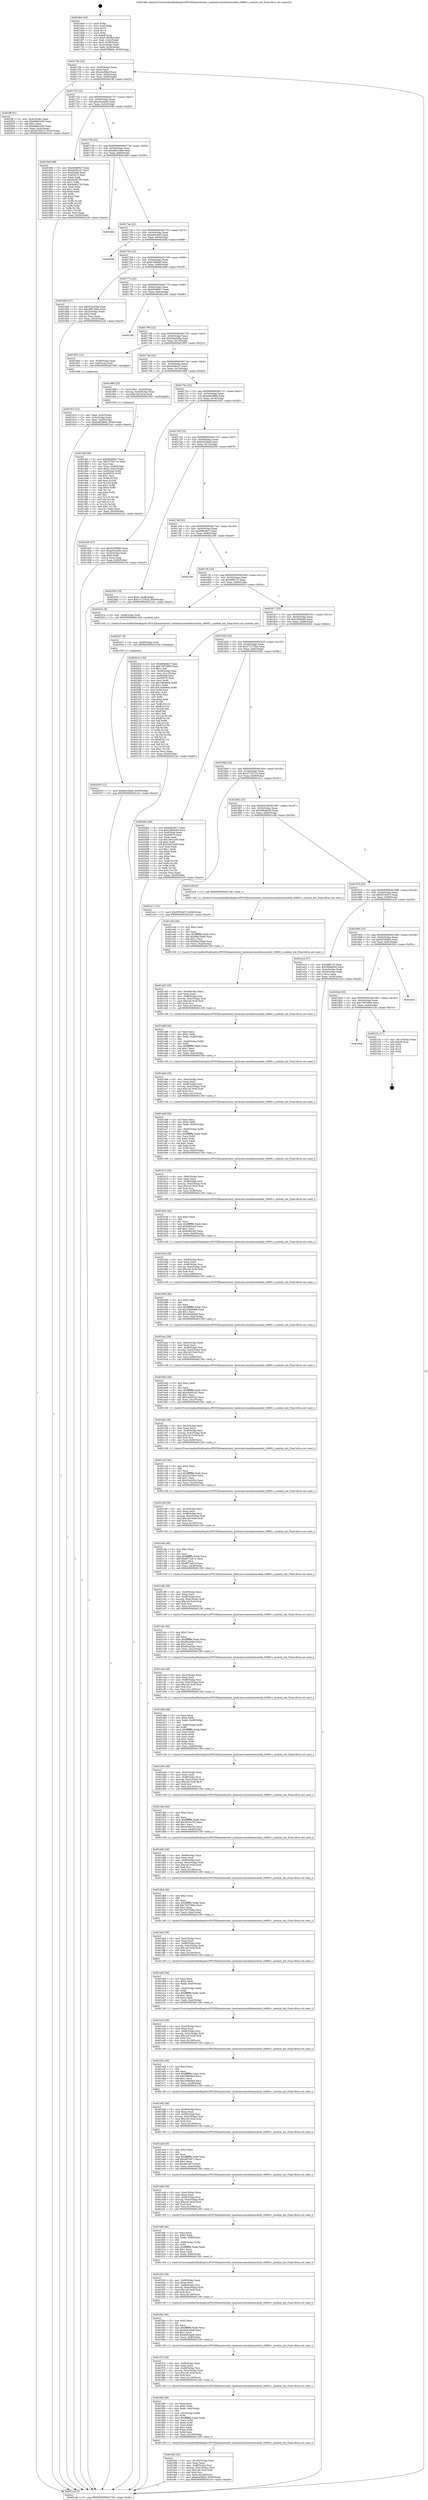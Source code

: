 digraph "0x4016e0" {
  label = "0x4016e0 (/mnt/c/Users/mathe/Desktop/tcc/POCII/binaries/extr_hashcatsrcmodulesmodule_04800.c_module_init_Final-ollvm.out::main(0))"
  labelloc = "t"
  node[shape=record]

  Entry [label="",width=0.3,height=0.3,shape=circle,fillcolor=black,style=filled]
  "0x40170b" [label="{
     0x40170b [23]\l
     | [instrs]\l
     &nbsp;&nbsp;0x40170b \<+3\>: mov -0x50(%rbp),%eax\l
     &nbsp;&nbsp;0x40170e \<+2\>: mov %eax,%ecx\l
     &nbsp;&nbsp;0x401710 \<+6\>: sub $0xa4a38bcf,%ecx\l
     &nbsp;&nbsp;0x401716 \<+3\>: mov %eax,-0x54(%rbp)\l
     &nbsp;&nbsp;0x401719 \<+3\>: mov %ecx,-0x58(%rbp)\l
     &nbsp;&nbsp;0x40171c \<+6\>: je 0000000000401fff \<main+0x91f\>\l
  }"]
  "0x401fff" [label="{
     0x401fff [31]\l
     | [instrs]\l
     &nbsp;&nbsp;0x401fff \<+3\>: mov -0x4c(%rbp),%eax\l
     &nbsp;&nbsp;0x402002 \<+5\>: add $0xb8841e00,%eax\l
     &nbsp;&nbsp;0x402007 \<+3\>: add $0x1,%eax\l
     &nbsp;&nbsp;0x40200a \<+5\>: sub $0xb8841e00,%eax\l
     &nbsp;&nbsp;0x40200f \<+3\>: mov %eax,-0x4c(%rbp)\l
     &nbsp;&nbsp;0x402012 \<+7\>: movl $0x597b047f,-0x50(%rbp)\l
     &nbsp;&nbsp;0x402019 \<+5\>: jmp 00000000004021a0 \<main+0xac0\>\l
  }"]
  "0x401722" [label="{
     0x401722 [22]\l
     | [instrs]\l
     &nbsp;&nbsp;0x401722 \<+5\>: jmp 0000000000401727 \<main+0x47\>\l
     &nbsp;&nbsp;0x401727 \<+3\>: mov -0x54(%rbp),%eax\l
     &nbsp;&nbsp;0x40172a \<+5\>: sub $0xa54ced4e,%eax\l
     &nbsp;&nbsp;0x40172f \<+3\>: mov %eax,-0x5c(%rbp)\l
     &nbsp;&nbsp;0x401732 \<+6\>: je 0000000000401940 \<main+0x260\>\l
  }"]
  Exit [label="",width=0.3,height=0.3,shape=circle,fillcolor=black,style=filled,peripheries=2]
  "0x401940" [label="{
     0x401940 [88]\l
     | [instrs]\l
     &nbsp;&nbsp;0x401940 \<+5\>: mov $0xbf2d69e7,%eax\l
     &nbsp;&nbsp;0x401945 \<+5\>: mov $0xe02f5c47,%ecx\l
     &nbsp;&nbsp;0x40194a \<+7\>: mov 0x4050a8,%edx\l
     &nbsp;&nbsp;0x401951 \<+7\>: mov 0x405070,%esi\l
     &nbsp;&nbsp;0x401958 \<+2\>: mov %edx,%edi\l
     &nbsp;&nbsp;0x40195a \<+6\>: sub $0xde4d2765,%edi\l
     &nbsp;&nbsp;0x401960 \<+3\>: sub $0x1,%edi\l
     &nbsp;&nbsp;0x401963 \<+6\>: add $0xde4d2765,%edi\l
     &nbsp;&nbsp;0x401969 \<+3\>: imul %edi,%edx\l
     &nbsp;&nbsp;0x40196c \<+3\>: and $0x1,%edx\l
     &nbsp;&nbsp;0x40196f \<+3\>: cmp $0x0,%edx\l
     &nbsp;&nbsp;0x401972 \<+4\>: sete %r8b\l
     &nbsp;&nbsp;0x401976 \<+3\>: cmp $0xa,%esi\l
     &nbsp;&nbsp;0x401979 \<+4\>: setl %r9b\l
     &nbsp;&nbsp;0x40197d \<+3\>: mov %r8b,%r10b\l
     &nbsp;&nbsp;0x401980 \<+3\>: and %r9b,%r10b\l
     &nbsp;&nbsp;0x401983 \<+3\>: xor %r9b,%r8b\l
     &nbsp;&nbsp;0x401986 \<+3\>: or %r8b,%r10b\l
     &nbsp;&nbsp;0x401989 \<+4\>: test $0x1,%r10b\l
     &nbsp;&nbsp;0x40198d \<+3\>: cmovne %ecx,%eax\l
     &nbsp;&nbsp;0x401990 \<+3\>: mov %eax,-0x50(%rbp)\l
     &nbsp;&nbsp;0x401993 \<+5\>: jmp 00000000004021a0 \<main+0xac0\>\l
  }"]
  "0x401738" [label="{
     0x401738 [22]\l
     | [instrs]\l
     &nbsp;&nbsp;0x401738 \<+5\>: jmp 000000000040173d \<main+0x5d\>\l
     &nbsp;&nbsp;0x40173d \<+3\>: mov -0x54(%rbp),%eax\l
     &nbsp;&nbsp;0x401740 \<+5\>: sub $0xa991240e,%eax\l
     &nbsp;&nbsp;0x401745 \<+3\>: mov %eax,-0x60(%rbp)\l
     &nbsp;&nbsp;0x401748 \<+6\>: je 00000000004018eb \<main+0x20b\>\l
  }"]
  "0x4018c6" [label="{
     0x4018c6\l
  }", style=dashed]
  "0x4018eb" [label="{
     0x4018eb\l
  }", style=dashed]
  "0x40174e" [label="{
     0x40174e [22]\l
     | [instrs]\l
     &nbsp;&nbsp;0x40174e \<+5\>: jmp 0000000000401753 \<main+0x73\>\l
     &nbsp;&nbsp;0x401753 \<+3\>: mov -0x54(%rbp),%eax\l
     &nbsp;&nbsp;0x401756 \<+5\>: sub $0xadf3cbd5,%eax\l
     &nbsp;&nbsp;0x40175b \<+3\>: mov %eax,-0x64(%rbp)\l
     &nbsp;&nbsp;0x40175e \<+6\>: je 0000000000402048 \<main+0x968\>\l
  }"]
  "0x40215a" [label="{
     0x40215a [17]\l
     | [instrs]\l
     &nbsp;&nbsp;0x40215a \<+3\>: mov -0x1c(%rbp),%eax\l
     &nbsp;&nbsp;0x40215d \<+7\>: add $0xe8,%rsp\l
     &nbsp;&nbsp;0x402164 \<+1\>: pop %rbx\l
     &nbsp;&nbsp;0x402165 \<+2\>: pop %r14\l
     &nbsp;&nbsp;0x402167 \<+2\>: pop %r15\l
     &nbsp;&nbsp;0x402169 \<+1\>: pop %rbp\l
     &nbsp;&nbsp;0x40216a \<+1\>: ret\l
  }"]
  "0x402048" [label="{
     0x402048\l
  }", style=dashed]
  "0x401764" [label="{
     0x401764 [22]\l
     | [instrs]\l
     &nbsp;&nbsp;0x401764 \<+5\>: jmp 0000000000401769 \<main+0x89\>\l
     &nbsp;&nbsp;0x401769 \<+3\>: mov -0x54(%rbp),%eax\l
     &nbsp;&nbsp;0x40176c \<+5\>: sub $0xb7f2fbb9,%eax\l
     &nbsp;&nbsp;0x401771 \<+3\>: mov %eax,-0x68(%rbp)\l
     &nbsp;&nbsp;0x401774 \<+6\>: je 00000000004018d0 \<main+0x1f0\>\l
  }"]
  "0x4018ad" [label="{
     0x4018ad [25]\l
     | [instrs]\l
     &nbsp;&nbsp;0x4018ad \<+5\>: jmp 00000000004018b2 \<main+0x1d2\>\l
     &nbsp;&nbsp;0x4018b2 \<+3\>: mov -0x54(%rbp),%eax\l
     &nbsp;&nbsp;0x4018b5 \<+5\>: sub $0x7387b856,%eax\l
     &nbsp;&nbsp;0x4018ba \<+6\>: mov %eax,-0xa0(%rbp)\l
     &nbsp;&nbsp;0x4018c0 \<+6\>: je 000000000040215a \<main+0xa7a\>\l
  }"]
  "0x4018d0" [label="{
     0x4018d0 [27]\l
     | [instrs]\l
     &nbsp;&nbsp;0x4018d0 \<+5\>: mov $0xd2ea528a,%eax\l
     &nbsp;&nbsp;0x4018d5 \<+5\>: mov $0xa991240e,%ecx\l
     &nbsp;&nbsp;0x4018da \<+3\>: mov -0x24(%rbp),%edx\l
     &nbsp;&nbsp;0x4018dd \<+3\>: cmp $0x2,%edx\l
     &nbsp;&nbsp;0x4018e0 \<+3\>: cmovne %ecx,%eax\l
     &nbsp;&nbsp;0x4018e3 \<+3\>: mov %eax,-0x50(%rbp)\l
     &nbsp;&nbsp;0x4018e6 \<+5\>: jmp 00000000004021a0 \<main+0xac0\>\l
  }"]
  "0x40177a" [label="{
     0x40177a [22]\l
     | [instrs]\l
     &nbsp;&nbsp;0x40177a \<+5\>: jmp 000000000040177f \<main+0x9f\>\l
     &nbsp;&nbsp;0x40177f \<+3\>: mov -0x54(%rbp),%eax\l
     &nbsp;&nbsp;0x401782 \<+5\>: sub $0xbf2d69e7,%eax\l
     &nbsp;&nbsp;0x401787 \<+3\>: mov %eax,-0x6c(%rbp)\l
     &nbsp;&nbsp;0x40178a \<+6\>: je 000000000040216b \<main+0xa8b\>\l
  }"]
  "0x4021a0" [label="{
     0x4021a0 [5]\l
     | [instrs]\l
     &nbsp;&nbsp;0x4021a0 \<+5\>: jmp 000000000040170b \<main+0x2b\>\l
  }"]
  "0x4016e0" [label="{
     0x4016e0 [43]\l
     | [instrs]\l
     &nbsp;&nbsp;0x4016e0 \<+1\>: push %rbp\l
     &nbsp;&nbsp;0x4016e1 \<+3\>: mov %rsp,%rbp\l
     &nbsp;&nbsp;0x4016e4 \<+2\>: push %r15\l
     &nbsp;&nbsp;0x4016e6 \<+2\>: push %r14\l
     &nbsp;&nbsp;0x4016e8 \<+1\>: push %rbx\l
     &nbsp;&nbsp;0x4016e9 \<+7\>: sub $0xe8,%rsp\l
     &nbsp;&nbsp;0x4016f0 \<+7\>: movl $0x0,-0x28(%rbp)\l
     &nbsp;&nbsp;0x4016f7 \<+3\>: mov %edi,-0x2c(%rbp)\l
     &nbsp;&nbsp;0x4016fa \<+4\>: mov %rsi,-0x38(%rbp)\l
     &nbsp;&nbsp;0x4016fe \<+3\>: mov -0x2c(%rbp),%edi\l
     &nbsp;&nbsp;0x401701 \<+3\>: mov %edi,-0x24(%rbp)\l
     &nbsp;&nbsp;0x401704 \<+7\>: movl $0xb7f2fbb9,-0x50(%rbp)\l
  }"]
  "0x40203c" [label="{
     0x40203c\l
  }", style=dashed]
  "0x40216b" [label="{
     0x40216b\l
  }", style=dashed]
  "0x401790" [label="{
     0x401790 [22]\l
     | [instrs]\l
     &nbsp;&nbsp;0x401790 \<+5\>: jmp 0000000000401795 \<main+0xb5\>\l
     &nbsp;&nbsp;0x401795 \<+3\>: mov -0x54(%rbp),%eax\l
     &nbsp;&nbsp;0x401798 \<+5\>: sub $0xd2ea528a,%eax\l
     &nbsp;&nbsp;0x40179d \<+3\>: mov %eax,-0x70(%rbp)\l
     &nbsp;&nbsp;0x4017a0 \<+6\>: je 0000000000401903 \<main+0x223\>\l
  }"]
  "0x402030" [label="{
     0x402030 [12]\l
     | [instrs]\l
     &nbsp;&nbsp;0x402030 \<+7\>: movl $0xfcd19da9,-0x50(%rbp)\l
     &nbsp;&nbsp;0x402037 \<+5\>: jmp 00000000004021a0 \<main+0xac0\>\l
  }"]
  "0x401903" [label="{
     0x401903 [13]\l
     | [instrs]\l
     &nbsp;&nbsp;0x401903 \<+4\>: mov -0x38(%rbp),%rax\l
     &nbsp;&nbsp;0x401907 \<+4\>: mov 0x8(%rax),%rdi\l
     &nbsp;&nbsp;0x40190b \<+5\>: call 0000000000401060 \<atoi@plt\>\l
     | [calls]\l
     &nbsp;&nbsp;0x401060 \{1\} (unknown)\l
  }"]
  "0x4017a6" [label="{
     0x4017a6 [22]\l
     | [instrs]\l
     &nbsp;&nbsp;0x4017a6 \<+5\>: jmp 00000000004017ab \<main+0xcb\>\l
     &nbsp;&nbsp;0x4017ab \<+3\>: mov -0x54(%rbp),%eax\l
     &nbsp;&nbsp;0x4017ae \<+5\>: sub $0xe02f5c47,%eax\l
     &nbsp;&nbsp;0x4017b3 \<+3\>: mov %eax,-0x74(%rbp)\l
     &nbsp;&nbsp;0x4017b6 \<+6\>: je 0000000000401998 \<main+0x2b8\>\l
  }"]
  "0x401910" [label="{
     0x401910 [21]\l
     | [instrs]\l
     &nbsp;&nbsp;0x401910 \<+3\>: mov %eax,-0x3c(%rbp)\l
     &nbsp;&nbsp;0x401913 \<+3\>: mov -0x3c(%rbp),%eax\l
     &nbsp;&nbsp;0x401916 \<+3\>: mov %eax,-0x20(%rbp)\l
     &nbsp;&nbsp;0x401919 \<+7\>: movl $0xea92389d,-0x50(%rbp)\l
     &nbsp;&nbsp;0x401920 \<+5\>: jmp 00000000004021a0 \<main+0xac0\>\l
  }"]
  "0x402027" [label="{
     0x402027 [9]\l
     | [instrs]\l
     &nbsp;&nbsp;0x402027 \<+4\>: mov -0x48(%rbp),%rdi\l
     &nbsp;&nbsp;0x40202b \<+5\>: call 0000000000401030 \<free@plt\>\l
     | [calls]\l
     &nbsp;&nbsp;0x401030 \{1\} (unknown)\l
  }"]
  "0x401998" [label="{
     0x401998 [23]\l
     | [instrs]\l
     &nbsp;&nbsp;0x401998 \<+7\>: movl $0x1,-0x40(%rbp)\l
     &nbsp;&nbsp;0x40199f \<+4\>: movslq -0x40(%rbp),%rax\l
     &nbsp;&nbsp;0x4019a3 \<+7\>: imul $0x1e0,%rax,%rdi\l
     &nbsp;&nbsp;0x4019aa \<+5\>: call 0000000000401050 \<malloc@plt\>\l
     | [calls]\l
     &nbsp;&nbsp;0x401050 \{1\} (unknown)\l
  }"]
  "0x4017bc" [label="{
     0x4017bc [22]\l
     | [instrs]\l
     &nbsp;&nbsp;0x4017bc \<+5\>: jmp 00000000004017c1 \<main+0xe1\>\l
     &nbsp;&nbsp;0x4017c1 \<+3\>: mov -0x54(%rbp),%eax\l
     &nbsp;&nbsp;0x4017c4 \<+5\>: sub $0xea92389d,%eax\l
     &nbsp;&nbsp;0x4017c9 \<+3\>: mov %eax,-0x78(%rbp)\l
     &nbsp;&nbsp;0x4017cc \<+6\>: je 0000000000401925 \<main+0x245\>\l
  }"]
  "0x401fd2" [label="{
     0x401fd2 [45]\l
     | [instrs]\l
     &nbsp;&nbsp;0x401fd2 \<+6\>: mov -0x100(%rbp),%ecx\l
     &nbsp;&nbsp;0x401fd8 \<+3\>: imul %eax,%ecx\l
     &nbsp;&nbsp;0x401fdb \<+4\>: mov -0x48(%rbp),%rsi\l
     &nbsp;&nbsp;0x401fdf \<+4\>: movslq -0x4c(%rbp),%rdi\l
     &nbsp;&nbsp;0x401fe3 \<+7\>: imul $0x1e0,%rdi,%rdi\l
     &nbsp;&nbsp;0x401fea \<+3\>: add %rdi,%rsi\l
     &nbsp;&nbsp;0x401fed \<+6\>: mov %ecx,0x1d8(%rsi)\l
     &nbsp;&nbsp;0x401ff3 \<+7\>: movl $0xa4a38bcf,-0x50(%rbp)\l
     &nbsp;&nbsp;0x401ffa \<+5\>: jmp 00000000004021a0 \<main+0xac0\>\l
  }"]
  "0x401925" [label="{
     0x401925 [27]\l
     | [instrs]\l
     &nbsp;&nbsp;0x401925 \<+5\>: mov $0x6220f484,%eax\l
     &nbsp;&nbsp;0x40192a \<+5\>: mov $0xa54ced4e,%ecx\l
     &nbsp;&nbsp;0x40192f \<+3\>: mov -0x20(%rbp),%edx\l
     &nbsp;&nbsp;0x401932 \<+3\>: cmp $0x0,%edx\l
     &nbsp;&nbsp;0x401935 \<+3\>: cmove %ecx,%eax\l
     &nbsp;&nbsp;0x401938 \<+3\>: mov %eax,-0x50(%rbp)\l
     &nbsp;&nbsp;0x40193b \<+5\>: jmp 00000000004021a0 \<main+0xac0\>\l
  }"]
  "0x4017d2" [label="{
     0x4017d2 [22]\l
     | [instrs]\l
     &nbsp;&nbsp;0x4017d2 \<+5\>: jmp 00000000004017d7 \<main+0xf7\>\l
     &nbsp;&nbsp;0x4017d7 \<+3\>: mov -0x54(%rbp),%eax\l
     &nbsp;&nbsp;0x4017da \<+5\>: sub $0xfcd19da9,%eax\l
     &nbsp;&nbsp;0x4017df \<+3\>: mov %eax,-0x7c(%rbp)\l
     &nbsp;&nbsp;0x4017e2 \<+6\>: je 0000000000402059 \<main+0x979\>\l
  }"]
  "0x4019af" [label="{
     0x4019af [98]\l
     | [instrs]\l
     &nbsp;&nbsp;0x4019af \<+5\>: mov $0xbf2d69e7,%ecx\l
     &nbsp;&nbsp;0x4019b4 \<+5\>: mov $0x3733a714,%edx\l
     &nbsp;&nbsp;0x4019b9 \<+2\>: xor %esi,%esi\l
     &nbsp;&nbsp;0x4019bb \<+4\>: mov %rax,-0x48(%rbp)\l
     &nbsp;&nbsp;0x4019bf \<+7\>: movl $0x0,-0x4c(%rbp)\l
     &nbsp;&nbsp;0x4019c6 \<+8\>: mov 0x4050a8,%r8d\l
     &nbsp;&nbsp;0x4019ce \<+8\>: mov 0x405070,%r9d\l
     &nbsp;&nbsp;0x4019d6 \<+3\>: sub $0x1,%esi\l
     &nbsp;&nbsp;0x4019d9 \<+3\>: mov %r8d,%r10d\l
     &nbsp;&nbsp;0x4019dc \<+3\>: add %esi,%r10d\l
     &nbsp;&nbsp;0x4019df \<+4\>: imul %r10d,%r8d\l
     &nbsp;&nbsp;0x4019e3 \<+4\>: and $0x1,%r8d\l
     &nbsp;&nbsp;0x4019e7 \<+4\>: cmp $0x0,%r8d\l
     &nbsp;&nbsp;0x4019eb \<+4\>: sete %r11b\l
     &nbsp;&nbsp;0x4019ef \<+4\>: cmp $0xa,%r9d\l
     &nbsp;&nbsp;0x4019f3 \<+3\>: setl %bl\l
     &nbsp;&nbsp;0x4019f6 \<+3\>: mov %r11b,%r14b\l
     &nbsp;&nbsp;0x4019f9 \<+3\>: and %bl,%r14b\l
     &nbsp;&nbsp;0x4019fc \<+3\>: xor %bl,%r11b\l
     &nbsp;&nbsp;0x4019ff \<+3\>: or %r11b,%r14b\l
     &nbsp;&nbsp;0x401a02 \<+4\>: test $0x1,%r14b\l
     &nbsp;&nbsp;0x401a06 \<+3\>: cmovne %edx,%ecx\l
     &nbsp;&nbsp;0x401a09 \<+3\>: mov %ecx,-0x50(%rbp)\l
     &nbsp;&nbsp;0x401a0c \<+5\>: jmp 00000000004021a0 \<main+0xac0\>\l
  }"]
  "0x401f98" [label="{
     0x401f98 [58]\l
     | [instrs]\l
     &nbsp;&nbsp;0x401f98 \<+2\>: xor %ecx,%ecx\l
     &nbsp;&nbsp;0x401f9a \<+5\>: mov $0x2,%edx\l
     &nbsp;&nbsp;0x401f9f \<+6\>: mov %edx,-0xfc(%rbp)\l
     &nbsp;&nbsp;0x401fa5 \<+1\>: cltd\l
     &nbsp;&nbsp;0x401fa6 \<+7\>: mov -0xfc(%rbp),%r8d\l
     &nbsp;&nbsp;0x401fad \<+3\>: idiv %r8d\l
     &nbsp;&nbsp;0x401fb0 \<+6\>: imul $0xfffffffe,%edx,%edx\l
     &nbsp;&nbsp;0x401fb6 \<+3\>: mov %ecx,%r9d\l
     &nbsp;&nbsp;0x401fb9 \<+3\>: sub %edx,%r9d\l
     &nbsp;&nbsp;0x401fbc \<+2\>: mov %ecx,%edx\l
     &nbsp;&nbsp;0x401fbe \<+3\>: sub $0x1,%edx\l
     &nbsp;&nbsp;0x401fc1 \<+3\>: add %edx,%r9d\l
     &nbsp;&nbsp;0x401fc4 \<+3\>: sub %r9d,%ecx\l
     &nbsp;&nbsp;0x401fc7 \<+6\>: mov %ecx,-0x100(%rbp)\l
     &nbsp;&nbsp;0x401fcd \<+5\>: call 0000000000401160 \<next_i\>\l
     | [calls]\l
     &nbsp;&nbsp;0x401160 \{1\} (/mnt/c/Users/mathe/Desktop/tcc/POCII/binaries/extr_hashcatsrcmodulesmodule_04800.c_module_init_Final-ollvm.out::next_i)\l
  }"]
  "0x402059" [label="{
     0x402059 [19]\l
     | [instrs]\l
     &nbsp;&nbsp;0x402059 \<+7\>: movl $0x0,-0x28(%rbp)\l
     &nbsp;&nbsp;0x402060 \<+7\>: movl $0x2712762d,-0x50(%rbp)\l
     &nbsp;&nbsp;0x402067 \<+5\>: jmp 00000000004021a0 \<main+0xac0\>\l
  }"]
  "0x4017e8" [label="{
     0x4017e8 [22]\l
     | [instrs]\l
     &nbsp;&nbsp;0x4017e8 \<+5\>: jmp 00000000004017ed \<main+0x10d\>\l
     &nbsp;&nbsp;0x4017ed \<+3\>: mov -0x54(%rbp),%eax\l
     &nbsp;&nbsp;0x4017f0 \<+5\>: sub $0xfd6b4bc7,%eax\l
     &nbsp;&nbsp;0x4017f5 \<+3\>: mov %eax,-0x80(%rbp)\l
     &nbsp;&nbsp;0x4017f8 \<+6\>: je 0000000000402199 \<main+0xab9\>\l
  }"]
  "0x401f72" [label="{
     0x401f72 [38]\l
     | [instrs]\l
     &nbsp;&nbsp;0x401f72 \<+6\>: mov -0xf8(%rbp),%ecx\l
     &nbsp;&nbsp;0x401f78 \<+3\>: imul %eax,%ecx\l
     &nbsp;&nbsp;0x401f7b \<+4\>: mov -0x48(%rbp),%rsi\l
     &nbsp;&nbsp;0x401f7f \<+4\>: movslq -0x4c(%rbp),%rdi\l
     &nbsp;&nbsp;0x401f83 \<+7\>: imul $0x1e0,%rdi,%rdi\l
     &nbsp;&nbsp;0x401f8a \<+3\>: add %rdi,%rsi\l
     &nbsp;&nbsp;0x401f8d \<+6\>: mov %ecx,0x1d4(%rsi)\l
     &nbsp;&nbsp;0x401f93 \<+5\>: call 0000000000401160 \<next_i\>\l
     | [calls]\l
     &nbsp;&nbsp;0x401160 \{1\} (/mnt/c/Users/mathe/Desktop/tcc/POCII/binaries/extr_hashcatsrcmodulesmodule_04800.c_module_init_Final-ollvm.out::next_i)\l
  }"]
  "0x402199" [label="{
     0x402199\l
  }", style=dashed]
  "0x4017fe" [label="{
     0x4017fe [25]\l
     | [instrs]\l
     &nbsp;&nbsp;0x4017fe \<+5\>: jmp 0000000000401803 \<main+0x123\>\l
     &nbsp;&nbsp;0x401803 \<+3\>: mov -0x54(%rbp),%eax\l
     &nbsp;&nbsp;0x401806 \<+5\>: sub $0xef68133,%eax\l
     &nbsp;&nbsp;0x40180b \<+6\>: mov %eax,-0x84(%rbp)\l
     &nbsp;&nbsp;0x401811 \<+6\>: je 000000000040201e \<main+0x93e\>\l
  }"]
  "0x401f4a" [label="{
     0x401f4a [40]\l
     | [instrs]\l
     &nbsp;&nbsp;0x401f4a \<+5\>: mov $0x2,%ecx\l
     &nbsp;&nbsp;0x401f4f \<+1\>: cltd\l
     &nbsp;&nbsp;0x401f50 \<+2\>: idiv %ecx\l
     &nbsp;&nbsp;0x401f52 \<+6\>: imul $0xfffffffe,%edx,%ecx\l
     &nbsp;&nbsp;0x401f58 \<+6\>: sub $0xa60caab6,%ecx\l
     &nbsp;&nbsp;0x401f5e \<+3\>: add $0x1,%ecx\l
     &nbsp;&nbsp;0x401f61 \<+6\>: add $0xa60caab6,%ecx\l
     &nbsp;&nbsp;0x401f67 \<+6\>: mov %ecx,-0xf8(%rbp)\l
     &nbsp;&nbsp;0x401f6d \<+5\>: call 0000000000401160 \<next_i\>\l
     | [calls]\l
     &nbsp;&nbsp;0x401160 \{1\} (/mnt/c/Users/mathe/Desktop/tcc/POCII/binaries/extr_hashcatsrcmodulesmodule_04800.c_module_init_Final-ollvm.out::next_i)\l
  }"]
  "0x40201e" [label="{
     0x40201e [9]\l
     | [instrs]\l
     &nbsp;&nbsp;0x40201e \<+4\>: mov -0x48(%rbp),%rdi\l
     &nbsp;&nbsp;0x402022 \<+5\>: call 0000000000401240 \<module_init\>\l
     | [calls]\l
     &nbsp;&nbsp;0x401240 \{1\} (/mnt/c/Users/mathe/Desktop/tcc/POCII/binaries/extr_hashcatsrcmodulesmodule_04800.c_module_init_Final-ollvm.out::module_init)\l
  }"]
  "0x401817" [label="{
     0x401817 [25]\l
     | [instrs]\l
     &nbsp;&nbsp;0x401817 \<+5\>: jmp 000000000040181c \<main+0x13c\>\l
     &nbsp;&nbsp;0x40181c \<+3\>: mov -0x54(%rbp),%eax\l
     &nbsp;&nbsp;0x40181f \<+5\>: sub $0x23f8eb94,%eax\l
     &nbsp;&nbsp;0x401824 \<+6\>: mov %eax,-0x88(%rbp)\l
     &nbsp;&nbsp;0x40182a \<+6\>: je 00000000004020c4 \<main+0x9e4\>\l
  }"]
  "0x401f24" [label="{
     0x401f24 [38]\l
     | [instrs]\l
     &nbsp;&nbsp;0x401f24 \<+6\>: mov -0xf4(%rbp),%ecx\l
     &nbsp;&nbsp;0x401f2a \<+3\>: imul %eax,%ecx\l
     &nbsp;&nbsp;0x401f2d \<+4\>: mov -0x48(%rbp),%rsi\l
     &nbsp;&nbsp;0x401f31 \<+4\>: movslq -0x4c(%rbp),%rdi\l
     &nbsp;&nbsp;0x401f35 \<+7\>: imul $0x1e0,%rdi,%rdi\l
     &nbsp;&nbsp;0x401f3c \<+3\>: add %rdi,%rsi\l
     &nbsp;&nbsp;0x401f3f \<+6\>: mov %ecx,0x1d0(%rsi)\l
     &nbsp;&nbsp;0x401f45 \<+5\>: call 0000000000401160 \<next_i\>\l
     | [calls]\l
     &nbsp;&nbsp;0x401160 \{1\} (/mnt/c/Users/mathe/Desktop/tcc/POCII/binaries/extr_hashcatsrcmodulesmodule_04800.c_module_init_Final-ollvm.out::next_i)\l
  }"]
  "0x4020c4" [label="{
     0x4020c4 [150]\l
     | [instrs]\l
     &nbsp;&nbsp;0x4020c4 \<+5\>: mov $0xfd6b4bc7,%eax\l
     &nbsp;&nbsp;0x4020c9 \<+5\>: mov $0x7387b856,%ecx\l
     &nbsp;&nbsp;0x4020ce \<+2\>: mov $0x1,%dl\l
     &nbsp;&nbsp;0x4020d0 \<+3\>: mov -0x28(%rbp),%esi\l
     &nbsp;&nbsp;0x4020d3 \<+3\>: mov %esi,-0x1c(%rbp)\l
     &nbsp;&nbsp;0x4020d6 \<+7\>: mov 0x4050a8,%esi\l
     &nbsp;&nbsp;0x4020dd \<+7\>: mov 0x405070,%edi\l
     &nbsp;&nbsp;0x4020e4 \<+3\>: mov %esi,%r8d\l
     &nbsp;&nbsp;0x4020e7 \<+7\>: sub $0x1fd40b0a,%r8d\l
     &nbsp;&nbsp;0x4020ee \<+4\>: sub $0x1,%r8d\l
     &nbsp;&nbsp;0x4020f2 \<+7\>: add $0x1fd40b0a,%r8d\l
     &nbsp;&nbsp;0x4020f9 \<+4\>: imul %r8d,%esi\l
     &nbsp;&nbsp;0x4020fd \<+3\>: and $0x1,%esi\l
     &nbsp;&nbsp;0x402100 \<+3\>: cmp $0x0,%esi\l
     &nbsp;&nbsp;0x402103 \<+4\>: sete %r9b\l
     &nbsp;&nbsp;0x402107 \<+3\>: cmp $0xa,%edi\l
     &nbsp;&nbsp;0x40210a \<+4\>: setl %r10b\l
     &nbsp;&nbsp;0x40210e \<+3\>: mov %r9b,%r11b\l
     &nbsp;&nbsp;0x402111 \<+4\>: xor $0xff,%r11b\l
     &nbsp;&nbsp;0x402115 \<+3\>: mov %r10b,%bl\l
     &nbsp;&nbsp;0x402118 \<+3\>: xor $0xff,%bl\l
     &nbsp;&nbsp;0x40211b \<+3\>: xor $0x1,%dl\l
     &nbsp;&nbsp;0x40211e \<+3\>: mov %r11b,%r14b\l
     &nbsp;&nbsp;0x402121 \<+4\>: and $0xff,%r14b\l
     &nbsp;&nbsp;0x402125 \<+3\>: and %dl,%r9b\l
     &nbsp;&nbsp;0x402128 \<+3\>: mov %bl,%r15b\l
     &nbsp;&nbsp;0x40212b \<+4\>: and $0xff,%r15b\l
     &nbsp;&nbsp;0x40212f \<+3\>: and %dl,%r10b\l
     &nbsp;&nbsp;0x402132 \<+3\>: or %r9b,%r14b\l
     &nbsp;&nbsp;0x402135 \<+3\>: or %r10b,%r15b\l
     &nbsp;&nbsp;0x402138 \<+3\>: xor %r15b,%r14b\l
     &nbsp;&nbsp;0x40213b \<+3\>: or %bl,%r11b\l
     &nbsp;&nbsp;0x40213e \<+4\>: xor $0xff,%r11b\l
     &nbsp;&nbsp;0x402142 \<+3\>: or $0x1,%dl\l
     &nbsp;&nbsp;0x402145 \<+3\>: and %dl,%r11b\l
     &nbsp;&nbsp;0x402148 \<+3\>: or %r11b,%r14b\l
     &nbsp;&nbsp;0x40214b \<+4\>: test $0x1,%r14b\l
     &nbsp;&nbsp;0x40214f \<+3\>: cmovne %ecx,%eax\l
     &nbsp;&nbsp;0x402152 \<+3\>: mov %eax,-0x50(%rbp)\l
     &nbsp;&nbsp;0x402155 \<+5\>: jmp 00000000004021a0 \<main+0xac0\>\l
  }"]
  "0x401830" [label="{
     0x401830 [25]\l
     | [instrs]\l
     &nbsp;&nbsp;0x401830 \<+5\>: jmp 0000000000401835 \<main+0x155\>\l
     &nbsp;&nbsp;0x401835 \<+3\>: mov -0x54(%rbp),%eax\l
     &nbsp;&nbsp;0x401838 \<+5\>: sub $0x2712762d,%eax\l
     &nbsp;&nbsp;0x40183d \<+6\>: mov %eax,-0x8c(%rbp)\l
     &nbsp;&nbsp;0x401843 \<+6\>: je 000000000040206c \<main+0x98c\>\l
  }"]
  "0x401ef6" [label="{
     0x401ef6 [46]\l
     | [instrs]\l
     &nbsp;&nbsp;0x401ef6 \<+2\>: xor %ecx,%ecx\l
     &nbsp;&nbsp;0x401ef8 \<+5\>: mov $0x2,%edx\l
     &nbsp;&nbsp;0x401efd \<+6\>: mov %edx,-0xf0(%rbp)\l
     &nbsp;&nbsp;0x401f03 \<+1\>: cltd\l
     &nbsp;&nbsp;0x401f04 \<+7\>: mov -0xf0(%rbp),%r8d\l
     &nbsp;&nbsp;0x401f0b \<+3\>: idiv %r8d\l
     &nbsp;&nbsp;0x401f0e \<+6\>: imul $0xfffffffe,%edx,%edx\l
     &nbsp;&nbsp;0x401f14 \<+3\>: sub $0x1,%ecx\l
     &nbsp;&nbsp;0x401f17 \<+2\>: sub %ecx,%edx\l
     &nbsp;&nbsp;0x401f19 \<+6\>: mov %edx,-0xf4(%rbp)\l
     &nbsp;&nbsp;0x401f1f \<+5\>: call 0000000000401160 \<next_i\>\l
     | [calls]\l
     &nbsp;&nbsp;0x401160 \{1\} (/mnt/c/Users/mathe/Desktop/tcc/POCII/binaries/extr_hashcatsrcmodulesmodule_04800.c_module_init_Final-ollvm.out::next_i)\l
  }"]
  "0x40206c" [label="{
     0x40206c [88]\l
     | [instrs]\l
     &nbsp;&nbsp;0x40206c \<+5\>: mov $0xfd6b4bc7,%eax\l
     &nbsp;&nbsp;0x402071 \<+5\>: mov $0x23f8eb94,%ecx\l
     &nbsp;&nbsp;0x402076 \<+7\>: mov 0x4050a8,%edx\l
     &nbsp;&nbsp;0x40207d \<+7\>: mov 0x405070,%esi\l
     &nbsp;&nbsp;0x402084 \<+2\>: mov %edx,%edi\l
     &nbsp;&nbsp;0x402086 \<+6\>: sub $0x24631bf0,%edi\l
     &nbsp;&nbsp;0x40208c \<+3\>: sub $0x1,%edi\l
     &nbsp;&nbsp;0x40208f \<+6\>: add $0x24631bf0,%edi\l
     &nbsp;&nbsp;0x402095 \<+3\>: imul %edi,%edx\l
     &nbsp;&nbsp;0x402098 \<+3\>: and $0x1,%edx\l
     &nbsp;&nbsp;0x40209b \<+3\>: cmp $0x0,%edx\l
     &nbsp;&nbsp;0x40209e \<+4\>: sete %r8b\l
     &nbsp;&nbsp;0x4020a2 \<+3\>: cmp $0xa,%esi\l
     &nbsp;&nbsp;0x4020a5 \<+4\>: setl %r9b\l
     &nbsp;&nbsp;0x4020a9 \<+3\>: mov %r8b,%r10b\l
     &nbsp;&nbsp;0x4020ac \<+3\>: and %r9b,%r10b\l
     &nbsp;&nbsp;0x4020af \<+3\>: xor %r9b,%r8b\l
     &nbsp;&nbsp;0x4020b2 \<+3\>: or %r8b,%r10b\l
     &nbsp;&nbsp;0x4020b5 \<+4\>: test $0x1,%r10b\l
     &nbsp;&nbsp;0x4020b9 \<+3\>: cmovne %ecx,%eax\l
     &nbsp;&nbsp;0x4020bc \<+3\>: mov %eax,-0x50(%rbp)\l
     &nbsp;&nbsp;0x4020bf \<+5\>: jmp 00000000004021a0 \<main+0xac0\>\l
  }"]
  "0x401849" [label="{
     0x401849 [25]\l
     | [instrs]\l
     &nbsp;&nbsp;0x401849 \<+5\>: jmp 000000000040184e \<main+0x16e\>\l
     &nbsp;&nbsp;0x40184e \<+3\>: mov -0x54(%rbp),%eax\l
     &nbsp;&nbsp;0x401851 \<+5\>: sub $0x3733a714,%eax\l
     &nbsp;&nbsp;0x401856 \<+6\>: mov %eax,-0x90(%rbp)\l
     &nbsp;&nbsp;0x40185c \<+6\>: je 0000000000401a11 \<main+0x331\>\l
  }"]
  "0x401ed0" [label="{
     0x401ed0 [38]\l
     | [instrs]\l
     &nbsp;&nbsp;0x401ed0 \<+6\>: mov -0xec(%rbp),%ecx\l
     &nbsp;&nbsp;0x401ed6 \<+3\>: imul %eax,%ecx\l
     &nbsp;&nbsp;0x401ed9 \<+4\>: mov -0x48(%rbp),%rsi\l
     &nbsp;&nbsp;0x401edd \<+4\>: movslq -0x4c(%rbp),%rdi\l
     &nbsp;&nbsp;0x401ee1 \<+7\>: imul $0x1e0,%rdi,%rdi\l
     &nbsp;&nbsp;0x401ee8 \<+3\>: add %rdi,%rsi\l
     &nbsp;&nbsp;0x401eeb \<+6\>: mov %ecx,0x198(%rsi)\l
     &nbsp;&nbsp;0x401ef1 \<+5\>: call 0000000000401160 \<next_i\>\l
     | [calls]\l
     &nbsp;&nbsp;0x401160 \{1\} (/mnt/c/Users/mathe/Desktop/tcc/POCII/binaries/extr_hashcatsrcmodulesmodule_04800.c_module_init_Final-ollvm.out::next_i)\l
  }"]
  "0x401a11" [label="{
     0x401a11 [12]\l
     | [instrs]\l
     &nbsp;&nbsp;0x401a11 \<+7\>: movl $0x597b047f,-0x50(%rbp)\l
     &nbsp;&nbsp;0x401a18 \<+5\>: jmp 00000000004021a0 \<main+0xac0\>\l
  }"]
  "0x401862" [label="{
     0x401862 [25]\l
     | [instrs]\l
     &nbsp;&nbsp;0x401862 \<+5\>: jmp 0000000000401867 \<main+0x187\>\l
     &nbsp;&nbsp;0x401867 \<+3\>: mov -0x54(%rbp),%eax\l
     &nbsp;&nbsp;0x40186a \<+5\>: sub $0x568ad039,%eax\l
     &nbsp;&nbsp;0x40186f \<+6\>: mov %eax,-0x94(%rbp)\l
     &nbsp;&nbsp;0x401875 \<+6\>: je 0000000000401a38 \<main+0x358\>\l
  }"]
  "0x401ea8" [label="{
     0x401ea8 [40]\l
     | [instrs]\l
     &nbsp;&nbsp;0x401ea8 \<+5\>: mov $0x2,%ecx\l
     &nbsp;&nbsp;0x401ead \<+1\>: cltd\l
     &nbsp;&nbsp;0x401eae \<+2\>: idiv %ecx\l
     &nbsp;&nbsp;0x401eb0 \<+6\>: imul $0xfffffffe,%edx,%ecx\l
     &nbsp;&nbsp;0x401eb6 \<+6\>: add $0xafb7a97c,%ecx\l
     &nbsp;&nbsp;0x401ebc \<+3\>: add $0x1,%ecx\l
     &nbsp;&nbsp;0x401ebf \<+6\>: sub $0xafb7a97c,%ecx\l
     &nbsp;&nbsp;0x401ec5 \<+6\>: mov %ecx,-0xec(%rbp)\l
     &nbsp;&nbsp;0x401ecb \<+5\>: call 0000000000401160 \<next_i\>\l
     | [calls]\l
     &nbsp;&nbsp;0x401160 \{1\} (/mnt/c/Users/mathe/Desktop/tcc/POCII/binaries/extr_hashcatsrcmodulesmodule_04800.c_module_init_Final-ollvm.out::next_i)\l
  }"]
  "0x401a38" [label="{
     0x401a38 [5]\l
     | [instrs]\l
     &nbsp;&nbsp;0x401a38 \<+5\>: call 0000000000401160 \<next_i\>\l
     | [calls]\l
     &nbsp;&nbsp;0x401160 \{1\} (/mnt/c/Users/mathe/Desktop/tcc/POCII/binaries/extr_hashcatsrcmodulesmodule_04800.c_module_init_Final-ollvm.out::next_i)\l
  }"]
  "0x40187b" [label="{
     0x40187b [25]\l
     | [instrs]\l
     &nbsp;&nbsp;0x40187b \<+5\>: jmp 0000000000401880 \<main+0x1a0\>\l
     &nbsp;&nbsp;0x401880 \<+3\>: mov -0x54(%rbp),%eax\l
     &nbsp;&nbsp;0x401883 \<+5\>: sub $0x597b047f,%eax\l
     &nbsp;&nbsp;0x401888 \<+6\>: mov %eax,-0x98(%rbp)\l
     &nbsp;&nbsp;0x40188e \<+6\>: je 0000000000401a1d \<main+0x33d\>\l
  }"]
  "0x401e82" [label="{
     0x401e82 [38]\l
     | [instrs]\l
     &nbsp;&nbsp;0x401e82 \<+6\>: mov -0xe8(%rbp),%ecx\l
     &nbsp;&nbsp;0x401e88 \<+3\>: imul %eax,%ecx\l
     &nbsp;&nbsp;0x401e8b \<+4\>: mov -0x48(%rbp),%rsi\l
     &nbsp;&nbsp;0x401e8f \<+4\>: movslq -0x4c(%rbp),%rdi\l
     &nbsp;&nbsp;0x401e93 \<+7\>: imul $0x1e0,%rdi,%rdi\l
     &nbsp;&nbsp;0x401e9a \<+3\>: add %rdi,%rsi\l
     &nbsp;&nbsp;0x401e9d \<+6\>: mov %ecx,0x194(%rsi)\l
     &nbsp;&nbsp;0x401ea3 \<+5\>: call 0000000000401160 \<next_i\>\l
     | [calls]\l
     &nbsp;&nbsp;0x401160 \{1\} (/mnt/c/Users/mathe/Desktop/tcc/POCII/binaries/extr_hashcatsrcmodulesmodule_04800.c_module_init_Final-ollvm.out::next_i)\l
  }"]
  "0x401a1d" [label="{
     0x401a1d [27]\l
     | [instrs]\l
     &nbsp;&nbsp;0x401a1d \<+5\>: mov $0xef68133,%eax\l
     &nbsp;&nbsp;0x401a22 \<+5\>: mov $0x568ad039,%ecx\l
     &nbsp;&nbsp;0x401a27 \<+3\>: mov -0x4c(%rbp),%edx\l
     &nbsp;&nbsp;0x401a2a \<+3\>: cmp -0x40(%rbp),%edx\l
     &nbsp;&nbsp;0x401a2d \<+3\>: cmovl %ecx,%eax\l
     &nbsp;&nbsp;0x401a30 \<+3\>: mov %eax,-0x50(%rbp)\l
     &nbsp;&nbsp;0x401a33 \<+5\>: jmp 00000000004021a0 \<main+0xac0\>\l
  }"]
  "0x401894" [label="{
     0x401894 [25]\l
     | [instrs]\l
     &nbsp;&nbsp;0x401894 \<+5\>: jmp 0000000000401899 \<main+0x1b9\>\l
     &nbsp;&nbsp;0x401899 \<+3\>: mov -0x54(%rbp),%eax\l
     &nbsp;&nbsp;0x40189c \<+5\>: sub $0x6220f484,%eax\l
     &nbsp;&nbsp;0x4018a1 \<+6\>: mov %eax,-0x9c(%rbp)\l
     &nbsp;&nbsp;0x4018a7 \<+6\>: je 000000000040203c \<main+0x95c\>\l
  }"]
  "0x401a3d" [label="{
     0x401a3d [40]\l
     | [instrs]\l
     &nbsp;&nbsp;0x401a3d \<+5\>: mov $0x2,%ecx\l
     &nbsp;&nbsp;0x401a42 \<+1\>: cltd\l
     &nbsp;&nbsp;0x401a43 \<+2\>: idiv %ecx\l
     &nbsp;&nbsp;0x401a45 \<+6\>: imul $0xfffffffe,%edx,%ecx\l
     &nbsp;&nbsp;0x401a4b \<+6\>: add $0x96a10da0,%ecx\l
     &nbsp;&nbsp;0x401a51 \<+3\>: add $0x1,%ecx\l
     &nbsp;&nbsp;0x401a54 \<+6\>: sub $0x96a10da0,%ecx\l
     &nbsp;&nbsp;0x401a5a \<+6\>: mov %ecx,-0xa4(%rbp)\l
     &nbsp;&nbsp;0x401a60 \<+5\>: call 0000000000401160 \<next_i\>\l
     | [calls]\l
     &nbsp;&nbsp;0x401160 \{1\} (/mnt/c/Users/mathe/Desktop/tcc/POCII/binaries/extr_hashcatsrcmodulesmodule_04800.c_module_init_Final-ollvm.out::next_i)\l
  }"]
  "0x401a65" [label="{
     0x401a65 [35]\l
     | [instrs]\l
     &nbsp;&nbsp;0x401a65 \<+6\>: mov -0xa4(%rbp),%ecx\l
     &nbsp;&nbsp;0x401a6b \<+3\>: imul %eax,%ecx\l
     &nbsp;&nbsp;0x401a6e \<+4\>: mov -0x48(%rbp),%rsi\l
     &nbsp;&nbsp;0x401a72 \<+4\>: movslq -0x4c(%rbp),%rdi\l
     &nbsp;&nbsp;0x401a76 \<+7\>: imul $0x1e0,%rdi,%rdi\l
     &nbsp;&nbsp;0x401a7d \<+3\>: add %rdi,%rsi\l
     &nbsp;&nbsp;0x401a80 \<+3\>: mov %ecx,0x18(%rsi)\l
     &nbsp;&nbsp;0x401a83 \<+5\>: call 0000000000401160 \<next_i\>\l
     | [calls]\l
     &nbsp;&nbsp;0x401160 \{1\} (/mnt/c/Users/mathe/Desktop/tcc/POCII/binaries/extr_hashcatsrcmodulesmodule_04800.c_module_init_Final-ollvm.out::next_i)\l
  }"]
  "0x401a88" [label="{
     0x401a88 [46]\l
     | [instrs]\l
     &nbsp;&nbsp;0x401a88 \<+2\>: xor %ecx,%ecx\l
     &nbsp;&nbsp;0x401a8a \<+5\>: mov $0x2,%edx\l
     &nbsp;&nbsp;0x401a8f \<+6\>: mov %edx,-0xa8(%rbp)\l
     &nbsp;&nbsp;0x401a95 \<+1\>: cltd\l
     &nbsp;&nbsp;0x401a96 \<+7\>: mov -0xa8(%rbp),%r8d\l
     &nbsp;&nbsp;0x401a9d \<+3\>: idiv %r8d\l
     &nbsp;&nbsp;0x401aa0 \<+6\>: imul $0xfffffffe,%edx,%edx\l
     &nbsp;&nbsp;0x401aa6 \<+3\>: sub $0x1,%ecx\l
     &nbsp;&nbsp;0x401aa9 \<+2\>: sub %ecx,%edx\l
     &nbsp;&nbsp;0x401aab \<+6\>: mov %edx,-0xac(%rbp)\l
     &nbsp;&nbsp;0x401ab1 \<+5\>: call 0000000000401160 \<next_i\>\l
     | [calls]\l
     &nbsp;&nbsp;0x401160 \{1\} (/mnt/c/Users/mathe/Desktop/tcc/POCII/binaries/extr_hashcatsrcmodulesmodule_04800.c_module_init_Final-ollvm.out::next_i)\l
  }"]
  "0x401ab6" [label="{
     0x401ab6 [35]\l
     | [instrs]\l
     &nbsp;&nbsp;0x401ab6 \<+6\>: mov -0xac(%rbp),%ecx\l
     &nbsp;&nbsp;0x401abc \<+3\>: imul %eax,%ecx\l
     &nbsp;&nbsp;0x401abf \<+4\>: mov -0x48(%rbp),%rsi\l
     &nbsp;&nbsp;0x401ac3 \<+4\>: movslq -0x4c(%rbp),%rdi\l
     &nbsp;&nbsp;0x401ac7 \<+7\>: imul $0x1e0,%rdi,%rdi\l
     &nbsp;&nbsp;0x401ace \<+3\>: add %rdi,%rsi\l
     &nbsp;&nbsp;0x401ad1 \<+3\>: mov %ecx,0x1c(%rsi)\l
     &nbsp;&nbsp;0x401ad4 \<+5\>: call 0000000000401160 \<next_i\>\l
     | [calls]\l
     &nbsp;&nbsp;0x401160 \{1\} (/mnt/c/Users/mathe/Desktop/tcc/POCII/binaries/extr_hashcatsrcmodulesmodule_04800.c_module_init_Final-ollvm.out::next_i)\l
  }"]
  "0x401ad9" [label="{
     0x401ad9 [58]\l
     | [instrs]\l
     &nbsp;&nbsp;0x401ad9 \<+2\>: xor %ecx,%ecx\l
     &nbsp;&nbsp;0x401adb \<+5\>: mov $0x2,%edx\l
     &nbsp;&nbsp;0x401ae0 \<+6\>: mov %edx,-0xb0(%rbp)\l
     &nbsp;&nbsp;0x401ae6 \<+1\>: cltd\l
     &nbsp;&nbsp;0x401ae7 \<+7\>: mov -0xb0(%rbp),%r8d\l
     &nbsp;&nbsp;0x401aee \<+3\>: idiv %r8d\l
     &nbsp;&nbsp;0x401af1 \<+6\>: imul $0xfffffffe,%edx,%edx\l
     &nbsp;&nbsp;0x401af7 \<+3\>: mov %ecx,%r9d\l
     &nbsp;&nbsp;0x401afa \<+3\>: sub %edx,%r9d\l
     &nbsp;&nbsp;0x401afd \<+2\>: mov %ecx,%edx\l
     &nbsp;&nbsp;0x401aff \<+3\>: sub $0x1,%edx\l
     &nbsp;&nbsp;0x401b02 \<+3\>: add %edx,%r9d\l
     &nbsp;&nbsp;0x401b05 \<+3\>: sub %r9d,%ecx\l
     &nbsp;&nbsp;0x401b08 \<+6\>: mov %ecx,-0xb4(%rbp)\l
     &nbsp;&nbsp;0x401b0e \<+5\>: call 0000000000401160 \<next_i\>\l
     | [calls]\l
     &nbsp;&nbsp;0x401160 \{1\} (/mnt/c/Users/mathe/Desktop/tcc/POCII/binaries/extr_hashcatsrcmodulesmodule_04800.c_module_init_Final-ollvm.out::next_i)\l
  }"]
  "0x401b13" [label="{
     0x401b13 [35]\l
     | [instrs]\l
     &nbsp;&nbsp;0x401b13 \<+6\>: mov -0xb4(%rbp),%ecx\l
     &nbsp;&nbsp;0x401b19 \<+3\>: imul %eax,%ecx\l
     &nbsp;&nbsp;0x401b1c \<+4\>: mov -0x48(%rbp),%rsi\l
     &nbsp;&nbsp;0x401b20 \<+4\>: movslq -0x4c(%rbp),%rdi\l
     &nbsp;&nbsp;0x401b24 \<+7\>: imul $0x1e0,%rdi,%rdi\l
     &nbsp;&nbsp;0x401b2b \<+3\>: add %rdi,%rsi\l
     &nbsp;&nbsp;0x401b2e \<+3\>: mov %ecx,0x28(%rsi)\l
     &nbsp;&nbsp;0x401b31 \<+5\>: call 0000000000401160 \<next_i\>\l
     | [calls]\l
     &nbsp;&nbsp;0x401160 \{1\} (/mnt/c/Users/mathe/Desktop/tcc/POCII/binaries/extr_hashcatsrcmodulesmodule_04800.c_module_init_Final-ollvm.out::next_i)\l
  }"]
  "0x401b36" [label="{
     0x401b36 [40]\l
     | [instrs]\l
     &nbsp;&nbsp;0x401b36 \<+5\>: mov $0x2,%ecx\l
     &nbsp;&nbsp;0x401b3b \<+1\>: cltd\l
     &nbsp;&nbsp;0x401b3c \<+2\>: idiv %ecx\l
     &nbsp;&nbsp;0x401b3e \<+6\>: imul $0xfffffffe,%edx,%ecx\l
     &nbsp;&nbsp;0x401b44 \<+6\>: add $0x64642e5,%ecx\l
     &nbsp;&nbsp;0x401b4a \<+3\>: add $0x1,%ecx\l
     &nbsp;&nbsp;0x401b4d \<+6\>: sub $0x64642e5,%ecx\l
     &nbsp;&nbsp;0x401b53 \<+6\>: mov %ecx,-0xb8(%rbp)\l
     &nbsp;&nbsp;0x401b59 \<+5\>: call 0000000000401160 \<next_i\>\l
     | [calls]\l
     &nbsp;&nbsp;0x401160 \{1\} (/mnt/c/Users/mathe/Desktop/tcc/POCII/binaries/extr_hashcatsrcmodulesmodule_04800.c_module_init_Final-ollvm.out::next_i)\l
  }"]
  "0x401b5e" [label="{
     0x401b5e [38]\l
     | [instrs]\l
     &nbsp;&nbsp;0x401b5e \<+6\>: mov -0xb8(%rbp),%ecx\l
     &nbsp;&nbsp;0x401b64 \<+3\>: imul %eax,%ecx\l
     &nbsp;&nbsp;0x401b67 \<+4\>: mov -0x48(%rbp),%rsi\l
     &nbsp;&nbsp;0x401b6b \<+4\>: movslq -0x4c(%rbp),%rdi\l
     &nbsp;&nbsp;0x401b6f \<+7\>: imul $0x1e0,%rdi,%rdi\l
     &nbsp;&nbsp;0x401b76 \<+3\>: add %rdi,%rsi\l
     &nbsp;&nbsp;0x401b79 \<+6\>: mov %ecx,0x80(%rsi)\l
     &nbsp;&nbsp;0x401b7f \<+5\>: call 0000000000401160 \<next_i\>\l
     | [calls]\l
     &nbsp;&nbsp;0x401160 \{1\} (/mnt/c/Users/mathe/Desktop/tcc/POCII/binaries/extr_hashcatsrcmodulesmodule_04800.c_module_init_Final-ollvm.out::next_i)\l
  }"]
  "0x401b84" [label="{
     0x401b84 [40]\l
     | [instrs]\l
     &nbsp;&nbsp;0x401b84 \<+5\>: mov $0x2,%ecx\l
     &nbsp;&nbsp;0x401b89 \<+1\>: cltd\l
     &nbsp;&nbsp;0x401b8a \<+2\>: idiv %ecx\l
     &nbsp;&nbsp;0x401b8c \<+6\>: imul $0xfffffffe,%edx,%ecx\l
     &nbsp;&nbsp;0x401b92 \<+6\>: sub $0x3dd4b9e6,%ecx\l
     &nbsp;&nbsp;0x401b98 \<+3\>: add $0x1,%ecx\l
     &nbsp;&nbsp;0x401b9b \<+6\>: add $0x3dd4b9e6,%ecx\l
     &nbsp;&nbsp;0x401ba1 \<+6\>: mov %ecx,-0xbc(%rbp)\l
     &nbsp;&nbsp;0x401ba7 \<+5\>: call 0000000000401160 \<next_i\>\l
     | [calls]\l
     &nbsp;&nbsp;0x401160 \{1\} (/mnt/c/Users/mathe/Desktop/tcc/POCII/binaries/extr_hashcatsrcmodulesmodule_04800.c_module_init_Final-ollvm.out::next_i)\l
  }"]
  "0x401bac" [label="{
     0x401bac [38]\l
     | [instrs]\l
     &nbsp;&nbsp;0x401bac \<+6\>: mov -0xbc(%rbp),%ecx\l
     &nbsp;&nbsp;0x401bb2 \<+3\>: imul %eax,%ecx\l
     &nbsp;&nbsp;0x401bb5 \<+4\>: mov -0x48(%rbp),%rsi\l
     &nbsp;&nbsp;0x401bb9 \<+4\>: movslq -0x4c(%rbp),%rdi\l
     &nbsp;&nbsp;0x401bbd \<+7\>: imul $0x1e0,%rdi,%rdi\l
     &nbsp;&nbsp;0x401bc4 \<+3\>: add %rdi,%rsi\l
     &nbsp;&nbsp;0x401bc7 \<+6\>: mov %ecx,0x84(%rsi)\l
     &nbsp;&nbsp;0x401bcd \<+5\>: call 0000000000401160 \<next_i\>\l
     | [calls]\l
     &nbsp;&nbsp;0x401160 \{1\} (/mnt/c/Users/mathe/Desktop/tcc/POCII/binaries/extr_hashcatsrcmodulesmodule_04800.c_module_init_Final-ollvm.out::next_i)\l
  }"]
  "0x401bd2" [label="{
     0x401bd2 [40]\l
     | [instrs]\l
     &nbsp;&nbsp;0x401bd2 \<+5\>: mov $0x2,%ecx\l
     &nbsp;&nbsp;0x401bd7 \<+1\>: cltd\l
     &nbsp;&nbsp;0x401bd8 \<+2\>: idiv %ecx\l
     &nbsp;&nbsp;0x401bda \<+6\>: imul $0xfffffffe,%edx,%ecx\l
     &nbsp;&nbsp;0x401be0 \<+6\>: add $0xc6a09162,%ecx\l
     &nbsp;&nbsp;0x401be6 \<+3\>: add $0x1,%ecx\l
     &nbsp;&nbsp;0x401be9 \<+6\>: sub $0xc6a09162,%ecx\l
     &nbsp;&nbsp;0x401bef \<+6\>: mov %ecx,-0xc0(%rbp)\l
     &nbsp;&nbsp;0x401bf5 \<+5\>: call 0000000000401160 \<next_i\>\l
     | [calls]\l
     &nbsp;&nbsp;0x401160 \{1\} (/mnt/c/Users/mathe/Desktop/tcc/POCII/binaries/extr_hashcatsrcmodulesmodule_04800.c_module_init_Final-ollvm.out::next_i)\l
  }"]
  "0x401bfa" [label="{
     0x401bfa [38]\l
     | [instrs]\l
     &nbsp;&nbsp;0x401bfa \<+6\>: mov -0xc0(%rbp),%ecx\l
     &nbsp;&nbsp;0x401c00 \<+3\>: imul %eax,%ecx\l
     &nbsp;&nbsp;0x401c03 \<+4\>: mov -0x48(%rbp),%rsi\l
     &nbsp;&nbsp;0x401c07 \<+4\>: movslq -0x4c(%rbp),%rdi\l
     &nbsp;&nbsp;0x401c0b \<+7\>: imul $0x1e0,%rdi,%rdi\l
     &nbsp;&nbsp;0x401c12 \<+3\>: add %rdi,%rsi\l
     &nbsp;&nbsp;0x401c15 \<+6\>: mov %ecx,0x90(%rsi)\l
     &nbsp;&nbsp;0x401c1b \<+5\>: call 0000000000401160 \<next_i\>\l
     | [calls]\l
     &nbsp;&nbsp;0x401160 \{1\} (/mnt/c/Users/mathe/Desktop/tcc/POCII/binaries/extr_hashcatsrcmodulesmodule_04800.c_module_init_Final-ollvm.out::next_i)\l
  }"]
  "0x401c20" [label="{
     0x401c20 [40]\l
     | [instrs]\l
     &nbsp;&nbsp;0x401c20 \<+5\>: mov $0x2,%ecx\l
     &nbsp;&nbsp;0x401c25 \<+1\>: cltd\l
     &nbsp;&nbsp;0x401c26 \<+2\>: idiv %ecx\l
     &nbsp;&nbsp;0x401c28 \<+6\>: imul $0xfffffffe,%edx,%ecx\l
     &nbsp;&nbsp;0x401c2e \<+6\>: add $0x25a22fc4,%ecx\l
     &nbsp;&nbsp;0x401c34 \<+3\>: add $0x1,%ecx\l
     &nbsp;&nbsp;0x401c37 \<+6\>: sub $0x25a22fc4,%ecx\l
     &nbsp;&nbsp;0x401c3d \<+6\>: mov %ecx,-0xc4(%rbp)\l
     &nbsp;&nbsp;0x401c43 \<+5\>: call 0000000000401160 \<next_i\>\l
     | [calls]\l
     &nbsp;&nbsp;0x401160 \{1\} (/mnt/c/Users/mathe/Desktop/tcc/POCII/binaries/extr_hashcatsrcmodulesmodule_04800.c_module_init_Final-ollvm.out::next_i)\l
  }"]
  "0x401c48" [label="{
     0x401c48 [38]\l
     | [instrs]\l
     &nbsp;&nbsp;0x401c48 \<+6\>: mov -0xc4(%rbp),%ecx\l
     &nbsp;&nbsp;0x401c4e \<+3\>: imul %eax,%ecx\l
     &nbsp;&nbsp;0x401c51 \<+4\>: mov -0x48(%rbp),%rsi\l
     &nbsp;&nbsp;0x401c55 \<+4\>: movslq -0x4c(%rbp),%rdi\l
     &nbsp;&nbsp;0x401c59 \<+7\>: imul $0x1e0,%rdi,%rdi\l
     &nbsp;&nbsp;0x401c60 \<+3\>: add %rdi,%rsi\l
     &nbsp;&nbsp;0x401c63 \<+6\>: mov %ecx,0x100(%rsi)\l
     &nbsp;&nbsp;0x401c69 \<+5\>: call 0000000000401160 \<next_i\>\l
     | [calls]\l
     &nbsp;&nbsp;0x401160 \{1\} (/mnt/c/Users/mathe/Desktop/tcc/POCII/binaries/extr_hashcatsrcmodulesmodule_04800.c_module_init_Final-ollvm.out::next_i)\l
  }"]
  "0x401c6e" [label="{
     0x401c6e [40]\l
     | [instrs]\l
     &nbsp;&nbsp;0x401c6e \<+5\>: mov $0x2,%ecx\l
     &nbsp;&nbsp;0x401c73 \<+1\>: cltd\l
     &nbsp;&nbsp;0x401c74 \<+2\>: idiv %ecx\l
     &nbsp;&nbsp;0x401c76 \<+6\>: imul $0xfffffffe,%edx,%ecx\l
     &nbsp;&nbsp;0x401c7c \<+6\>: add $0x6972ab7a,%ecx\l
     &nbsp;&nbsp;0x401c82 \<+3\>: add $0x1,%ecx\l
     &nbsp;&nbsp;0x401c85 \<+6\>: sub $0x6972ab7a,%ecx\l
     &nbsp;&nbsp;0x401c8b \<+6\>: mov %ecx,-0xc8(%rbp)\l
     &nbsp;&nbsp;0x401c91 \<+5\>: call 0000000000401160 \<next_i\>\l
     | [calls]\l
     &nbsp;&nbsp;0x401160 \{1\} (/mnt/c/Users/mathe/Desktop/tcc/POCII/binaries/extr_hashcatsrcmodulesmodule_04800.c_module_init_Final-ollvm.out::next_i)\l
  }"]
  "0x401c96" [label="{
     0x401c96 [38]\l
     | [instrs]\l
     &nbsp;&nbsp;0x401c96 \<+6\>: mov -0xc8(%rbp),%ecx\l
     &nbsp;&nbsp;0x401c9c \<+3\>: imul %eax,%ecx\l
     &nbsp;&nbsp;0x401c9f \<+4\>: mov -0x48(%rbp),%rsi\l
     &nbsp;&nbsp;0x401ca3 \<+4\>: movslq -0x4c(%rbp),%rdi\l
     &nbsp;&nbsp;0x401ca7 \<+7\>: imul $0x1e0,%rdi,%rdi\l
     &nbsp;&nbsp;0x401cae \<+3\>: add %rdi,%rsi\l
     &nbsp;&nbsp;0x401cb1 \<+6\>: mov %ecx,0x104(%rsi)\l
     &nbsp;&nbsp;0x401cb7 \<+5\>: call 0000000000401160 \<next_i\>\l
     | [calls]\l
     &nbsp;&nbsp;0x401160 \{1\} (/mnt/c/Users/mathe/Desktop/tcc/POCII/binaries/extr_hashcatsrcmodulesmodule_04800.c_module_init_Final-ollvm.out::next_i)\l
  }"]
  "0x401cbc" [label="{
     0x401cbc [40]\l
     | [instrs]\l
     &nbsp;&nbsp;0x401cbc \<+5\>: mov $0x2,%ecx\l
     &nbsp;&nbsp;0x401cc1 \<+1\>: cltd\l
     &nbsp;&nbsp;0x401cc2 \<+2\>: idiv %ecx\l
     &nbsp;&nbsp;0x401cc4 \<+6\>: imul $0xfffffffe,%edx,%ecx\l
     &nbsp;&nbsp;0x401cca \<+6\>: sub $0xd5ca2abc,%ecx\l
     &nbsp;&nbsp;0x401cd0 \<+3\>: add $0x1,%ecx\l
     &nbsp;&nbsp;0x401cd3 \<+6\>: add $0xd5ca2abc,%ecx\l
     &nbsp;&nbsp;0x401cd9 \<+6\>: mov %ecx,-0xcc(%rbp)\l
     &nbsp;&nbsp;0x401cdf \<+5\>: call 0000000000401160 \<next_i\>\l
     | [calls]\l
     &nbsp;&nbsp;0x401160 \{1\} (/mnt/c/Users/mathe/Desktop/tcc/POCII/binaries/extr_hashcatsrcmodulesmodule_04800.c_module_init_Final-ollvm.out::next_i)\l
  }"]
  "0x401ce4" [label="{
     0x401ce4 [38]\l
     | [instrs]\l
     &nbsp;&nbsp;0x401ce4 \<+6\>: mov -0xcc(%rbp),%ecx\l
     &nbsp;&nbsp;0x401cea \<+3\>: imul %eax,%ecx\l
     &nbsp;&nbsp;0x401ced \<+4\>: mov -0x48(%rbp),%rsi\l
     &nbsp;&nbsp;0x401cf1 \<+4\>: movslq -0x4c(%rbp),%rdi\l
     &nbsp;&nbsp;0x401cf5 \<+7\>: imul $0x1e0,%rdi,%rdi\l
     &nbsp;&nbsp;0x401cfc \<+3\>: add %rdi,%rsi\l
     &nbsp;&nbsp;0x401cff \<+6\>: mov %ecx,0x118(%rsi)\l
     &nbsp;&nbsp;0x401d05 \<+5\>: call 0000000000401160 \<next_i\>\l
     | [calls]\l
     &nbsp;&nbsp;0x401160 \{1\} (/mnt/c/Users/mathe/Desktop/tcc/POCII/binaries/extr_hashcatsrcmodulesmodule_04800.c_module_init_Final-ollvm.out::next_i)\l
  }"]
  "0x401d0a" [label="{
     0x401d0a [58]\l
     | [instrs]\l
     &nbsp;&nbsp;0x401d0a \<+2\>: xor %ecx,%ecx\l
     &nbsp;&nbsp;0x401d0c \<+5\>: mov $0x2,%edx\l
     &nbsp;&nbsp;0x401d11 \<+6\>: mov %edx,-0xd0(%rbp)\l
     &nbsp;&nbsp;0x401d17 \<+1\>: cltd\l
     &nbsp;&nbsp;0x401d18 \<+7\>: mov -0xd0(%rbp),%r8d\l
     &nbsp;&nbsp;0x401d1f \<+3\>: idiv %r8d\l
     &nbsp;&nbsp;0x401d22 \<+6\>: imul $0xfffffffe,%edx,%edx\l
     &nbsp;&nbsp;0x401d28 \<+3\>: mov %ecx,%r9d\l
     &nbsp;&nbsp;0x401d2b \<+3\>: sub %edx,%r9d\l
     &nbsp;&nbsp;0x401d2e \<+2\>: mov %ecx,%edx\l
     &nbsp;&nbsp;0x401d30 \<+3\>: sub $0x1,%edx\l
     &nbsp;&nbsp;0x401d33 \<+3\>: add %edx,%r9d\l
     &nbsp;&nbsp;0x401d36 \<+3\>: sub %r9d,%ecx\l
     &nbsp;&nbsp;0x401d39 \<+6\>: mov %ecx,-0xd4(%rbp)\l
     &nbsp;&nbsp;0x401d3f \<+5\>: call 0000000000401160 \<next_i\>\l
     | [calls]\l
     &nbsp;&nbsp;0x401160 \{1\} (/mnt/c/Users/mathe/Desktop/tcc/POCII/binaries/extr_hashcatsrcmodulesmodule_04800.c_module_init_Final-ollvm.out::next_i)\l
  }"]
  "0x401d44" [label="{
     0x401d44 [38]\l
     | [instrs]\l
     &nbsp;&nbsp;0x401d44 \<+6\>: mov -0xd4(%rbp),%ecx\l
     &nbsp;&nbsp;0x401d4a \<+3\>: imul %eax,%ecx\l
     &nbsp;&nbsp;0x401d4d \<+4\>: mov -0x48(%rbp),%rsi\l
     &nbsp;&nbsp;0x401d51 \<+4\>: movslq -0x4c(%rbp),%rdi\l
     &nbsp;&nbsp;0x401d55 \<+7\>: imul $0x1e0,%rdi,%rdi\l
     &nbsp;&nbsp;0x401d5c \<+3\>: add %rdi,%rsi\l
     &nbsp;&nbsp;0x401d5f \<+6\>: mov %ecx,0x130(%rsi)\l
     &nbsp;&nbsp;0x401d65 \<+5\>: call 0000000000401160 \<next_i\>\l
     | [calls]\l
     &nbsp;&nbsp;0x401160 \{1\} (/mnt/c/Users/mathe/Desktop/tcc/POCII/binaries/extr_hashcatsrcmodulesmodule_04800.c_module_init_Final-ollvm.out::next_i)\l
  }"]
  "0x401d6a" [label="{
     0x401d6a [40]\l
     | [instrs]\l
     &nbsp;&nbsp;0x401d6a \<+5\>: mov $0x2,%ecx\l
     &nbsp;&nbsp;0x401d6f \<+1\>: cltd\l
     &nbsp;&nbsp;0x401d70 \<+2\>: idiv %ecx\l
     &nbsp;&nbsp;0x401d72 \<+6\>: imul $0xfffffffe,%edx,%ecx\l
     &nbsp;&nbsp;0x401d78 \<+6\>: add $0x3e54a7b3,%ecx\l
     &nbsp;&nbsp;0x401d7e \<+3\>: add $0x1,%ecx\l
     &nbsp;&nbsp;0x401d81 \<+6\>: sub $0x3e54a7b3,%ecx\l
     &nbsp;&nbsp;0x401d87 \<+6\>: mov %ecx,-0xd8(%rbp)\l
     &nbsp;&nbsp;0x401d8d \<+5\>: call 0000000000401160 \<next_i\>\l
     | [calls]\l
     &nbsp;&nbsp;0x401160 \{1\} (/mnt/c/Users/mathe/Desktop/tcc/POCII/binaries/extr_hashcatsrcmodulesmodule_04800.c_module_init_Final-ollvm.out::next_i)\l
  }"]
  "0x401d92" [label="{
     0x401d92 [38]\l
     | [instrs]\l
     &nbsp;&nbsp;0x401d92 \<+6\>: mov -0xd8(%rbp),%ecx\l
     &nbsp;&nbsp;0x401d98 \<+3\>: imul %eax,%ecx\l
     &nbsp;&nbsp;0x401d9b \<+4\>: mov -0x48(%rbp),%rsi\l
     &nbsp;&nbsp;0x401d9f \<+4\>: movslq -0x4c(%rbp),%rdi\l
     &nbsp;&nbsp;0x401da3 \<+7\>: imul $0x1e0,%rdi,%rdi\l
     &nbsp;&nbsp;0x401daa \<+3\>: add %rdi,%rsi\l
     &nbsp;&nbsp;0x401dad \<+6\>: mov %ecx,0x188(%rsi)\l
     &nbsp;&nbsp;0x401db3 \<+5\>: call 0000000000401160 \<next_i\>\l
     | [calls]\l
     &nbsp;&nbsp;0x401160 \{1\} (/mnt/c/Users/mathe/Desktop/tcc/POCII/binaries/extr_hashcatsrcmodulesmodule_04800.c_module_init_Final-ollvm.out::next_i)\l
  }"]
  "0x401db8" [label="{
     0x401db8 [40]\l
     | [instrs]\l
     &nbsp;&nbsp;0x401db8 \<+5\>: mov $0x2,%ecx\l
     &nbsp;&nbsp;0x401dbd \<+1\>: cltd\l
     &nbsp;&nbsp;0x401dbe \<+2\>: idiv %ecx\l
     &nbsp;&nbsp;0x401dc0 \<+6\>: imul $0xfffffffe,%edx,%ecx\l
     &nbsp;&nbsp;0x401dc6 \<+6\>: add $0x75d7306e,%ecx\l
     &nbsp;&nbsp;0x401dcc \<+3\>: add $0x1,%ecx\l
     &nbsp;&nbsp;0x401dcf \<+6\>: sub $0x75d7306e,%ecx\l
     &nbsp;&nbsp;0x401dd5 \<+6\>: mov %ecx,-0xdc(%rbp)\l
     &nbsp;&nbsp;0x401ddb \<+5\>: call 0000000000401160 \<next_i\>\l
     | [calls]\l
     &nbsp;&nbsp;0x401160 \{1\} (/mnt/c/Users/mathe/Desktop/tcc/POCII/binaries/extr_hashcatsrcmodulesmodule_04800.c_module_init_Final-ollvm.out::next_i)\l
  }"]
  "0x401de0" [label="{
     0x401de0 [38]\l
     | [instrs]\l
     &nbsp;&nbsp;0x401de0 \<+6\>: mov -0xdc(%rbp),%ecx\l
     &nbsp;&nbsp;0x401de6 \<+3\>: imul %eax,%ecx\l
     &nbsp;&nbsp;0x401de9 \<+4\>: mov -0x48(%rbp),%rsi\l
     &nbsp;&nbsp;0x401ded \<+4\>: movslq -0x4c(%rbp),%rdi\l
     &nbsp;&nbsp;0x401df1 \<+7\>: imul $0x1e0,%rdi,%rdi\l
     &nbsp;&nbsp;0x401df8 \<+3\>: add %rdi,%rsi\l
     &nbsp;&nbsp;0x401dfb \<+6\>: mov %ecx,0x18c(%rsi)\l
     &nbsp;&nbsp;0x401e01 \<+5\>: call 0000000000401160 \<next_i\>\l
     | [calls]\l
     &nbsp;&nbsp;0x401160 \{1\} (/mnt/c/Users/mathe/Desktop/tcc/POCII/binaries/extr_hashcatsrcmodulesmodule_04800.c_module_init_Final-ollvm.out::next_i)\l
  }"]
  "0x401e06" [label="{
     0x401e06 [46]\l
     | [instrs]\l
     &nbsp;&nbsp;0x401e06 \<+2\>: xor %ecx,%ecx\l
     &nbsp;&nbsp;0x401e08 \<+5\>: mov $0x2,%edx\l
     &nbsp;&nbsp;0x401e0d \<+6\>: mov %edx,-0xe0(%rbp)\l
     &nbsp;&nbsp;0x401e13 \<+1\>: cltd\l
     &nbsp;&nbsp;0x401e14 \<+7\>: mov -0xe0(%rbp),%r8d\l
     &nbsp;&nbsp;0x401e1b \<+3\>: idiv %r8d\l
     &nbsp;&nbsp;0x401e1e \<+6\>: imul $0xfffffffe,%edx,%edx\l
     &nbsp;&nbsp;0x401e24 \<+3\>: sub $0x1,%ecx\l
     &nbsp;&nbsp;0x401e27 \<+2\>: sub %ecx,%edx\l
     &nbsp;&nbsp;0x401e29 \<+6\>: mov %edx,-0xe4(%rbp)\l
     &nbsp;&nbsp;0x401e2f \<+5\>: call 0000000000401160 \<next_i\>\l
     | [calls]\l
     &nbsp;&nbsp;0x401160 \{1\} (/mnt/c/Users/mathe/Desktop/tcc/POCII/binaries/extr_hashcatsrcmodulesmodule_04800.c_module_init_Final-ollvm.out::next_i)\l
  }"]
  "0x401e34" [label="{
     0x401e34 [38]\l
     | [instrs]\l
     &nbsp;&nbsp;0x401e34 \<+6\>: mov -0xe4(%rbp),%ecx\l
     &nbsp;&nbsp;0x401e3a \<+3\>: imul %eax,%ecx\l
     &nbsp;&nbsp;0x401e3d \<+4\>: mov -0x48(%rbp),%rsi\l
     &nbsp;&nbsp;0x401e41 \<+4\>: movslq -0x4c(%rbp),%rdi\l
     &nbsp;&nbsp;0x401e45 \<+7\>: imul $0x1e0,%rdi,%rdi\l
     &nbsp;&nbsp;0x401e4c \<+3\>: add %rdi,%rsi\l
     &nbsp;&nbsp;0x401e4f \<+6\>: mov %ecx,0x190(%rsi)\l
     &nbsp;&nbsp;0x401e55 \<+5\>: call 0000000000401160 \<next_i\>\l
     | [calls]\l
     &nbsp;&nbsp;0x401160 \{1\} (/mnt/c/Users/mathe/Desktop/tcc/POCII/binaries/extr_hashcatsrcmodulesmodule_04800.c_module_init_Final-ollvm.out::next_i)\l
  }"]
  "0x401e5a" [label="{
     0x401e5a [40]\l
     | [instrs]\l
     &nbsp;&nbsp;0x401e5a \<+5\>: mov $0x2,%ecx\l
     &nbsp;&nbsp;0x401e5f \<+1\>: cltd\l
     &nbsp;&nbsp;0x401e60 \<+2\>: idiv %ecx\l
     &nbsp;&nbsp;0x401e62 \<+6\>: imul $0xfffffffe,%edx,%ecx\l
     &nbsp;&nbsp;0x401e68 \<+6\>: sub $0x35f6e6bd,%ecx\l
     &nbsp;&nbsp;0x401e6e \<+3\>: add $0x1,%ecx\l
     &nbsp;&nbsp;0x401e71 \<+6\>: add $0x35f6e6bd,%ecx\l
     &nbsp;&nbsp;0x401e77 \<+6\>: mov %ecx,-0xe8(%rbp)\l
     &nbsp;&nbsp;0x401e7d \<+5\>: call 0000000000401160 \<next_i\>\l
     | [calls]\l
     &nbsp;&nbsp;0x401160 \{1\} (/mnt/c/Users/mathe/Desktop/tcc/POCII/binaries/extr_hashcatsrcmodulesmodule_04800.c_module_init_Final-ollvm.out::next_i)\l
  }"]
  Entry -> "0x4016e0" [label=" 1"]
  "0x40170b" -> "0x401fff" [label=" 1"]
  "0x40170b" -> "0x401722" [label=" 14"]
  "0x40215a" -> Exit [label=" 1"]
  "0x401722" -> "0x401940" [label=" 1"]
  "0x401722" -> "0x401738" [label=" 13"]
  "0x4018ad" -> "0x4018c6" [label=" 0"]
  "0x401738" -> "0x4018eb" [label=" 0"]
  "0x401738" -> "0x40174e" [label=" 13"]
  "0x4018ad" -> "0x40215a" [label=" 1"]
  "0x40174e" -> "0x402048" [label=" 0"]
  "0x40174e" -> "0x401764" [label=" 13"]
  "0x401894" -> "0x4018ad" [label=" 1"]
  "0x401764" -> "0x4018d0" [label=" 1"]
  "0x401764" -> "0x40177a" [label=" 12"]
  "0x4018d0" -> "0x4021a0" [label=" 1"]
  "0x4016e0" -> "0x40170b" [label=" 1"]
  "0x4021a0" -> "0x40170b" [label=" 14"]
  "0x401894" -> "0x40203c" [label=" 0"]
  "0x40177a" -> "0x40216b" [label=" 0"]
  "0x40177a" -> "0x401790" [label=" 12"]
  "0x4020c4" -> "0x4021a0" [label=" 1"]
  "0x401790" -> "0x401903" [label=" 1"]
  "0x401790" -> "0x4017a6" [label=" 11"]
  "0x401903" -> "0x401910" [label=" 1"]
  "0x401910" -> "0x4021a0" [label=" 1"]
  "0x40206c" -> "0x4021a0" [label=" 1"]
  "0x4017a6" -> "0x401998" [label=" 1"]
  "0x4017a6" -> "0x4017bc" [label=" 10"]
  "0x402059" -> "0x4021a0" [label=" 1"]
  "0x4017bc" -> "0x401925" [label=" 1"]
  "0x4017bc" -> "0x4017d2" [label=" 9"]
  "0x401925" -> "0x4021a0" [label=" 1"]
  "0x401940" -> "0x4021a0" [label=" 1"]
  "0x401998" -> "0x4019af" [label=" 1"]
  "0x4019af" -> "0x4021a0" [label=" 1"]
  "0x402030" -> "0x4021a0" [label=" 1"]
  "0x4017d2" -> "0x402059" [label=" 1"]
  "0x4017d2" -> "0x4017e8" [label=" 8"]
  "0x402027" -> "0x402030" [label=" 1"]
  "0x4017e8" -> "0x402199" [label=" 0"]
  "0x4017e8" -> "0x4017fe" [label=" 8"]
  "0x40201e" -> "0x402027" [label=" 1"]
  "0x4017fe" -> "0x40201e" [label=" 1"]
  "0x4017fe" -> "0x401817" [label=" 7"]
  "0x401fff" -> "0x4021a0" [label=" 1"]
  "0x401817" -> "0x4020c4" [label=" 1"]
  "0x401817" -> "0x401830" [label=" 6"]
  "0x401fd2" -> "0x4021a0" [label=" 1"]
  "0x401830" -> "0x40206c" [label=" 1"]
  "0x401830" -> "0x401849" [label=" 5"]
  "0x401f98" -> "0x401fd2" [label=" 1"]
  "0x401849" -> "0x401a11" [label=" 1"]
  "0x401849" -> "0x401862" [label=" 4"]
  "0x401a11" -> "0x4021a0" [label=" 1"]
  "0x401f72" -> "0x401f98" [label=" 1"]
  "0x401862" -> "0x401a38" [label=" 1"]
  "0x401862" -> "0x40187b" [label=" 3"]
  "0x401f4a" -> "0x401f72" [label=" 1"]
  "0x40187b" -> "0x401a1d" [label=" 2"]
  "0x40187b" -> "0x401894" [label=" 1"]
  "0x401a1d" -> "0x4021a0" [label=" 2"]
  "0x401a38" -> "0x401a3d" [label=" 1"]
  "0x401a3d" -> "0x401a65" [label=" 1"]
  "0x401a65" -> "0x401a88" [label=" 1"]
  "0x401a88" -> "0x401ab6" [label=" 1"]
  "0x401ab6" -> "0x401ad9" [label=" 1"]
  "0x401ad9" -> "0x401b13" [label=" 1"]
  "0x401b13" -> "0x401b36" [label=" 1"]
  "0x401b36" -> "0x401b5e" [label=" 1"]
  "0x401b5e" -> "0x401b84" [label=" 1"]
  "0x401b84" -> "0x401bac" [label=" 1"]
  "0x401bac" -> "0x401bd2" [label=" 1"]
  "0x401bd2" -> "0x401bfa" [label=" 1"]
  "0x401bfa" -> "0x401c20" [label=" 1"]
  "0x401c20" -> "0x401c48" [label=" 1"]
  "0x401c48" -> "0x401c6e" [label=" 1"]
  "0x401c6e" -> "0x401c96" [label=" 1"]
  "0x401c96" -> "0x401cbc" [label=" 1"]
  "0x401cbc" -> "0x401ce4" [label=" 1"]
  "0x401ce4" -> "0x401d0a" [label=" 1"]
  "0x401d0a" -> "0x401d44" [label=" 1"]
  "0x401d44" -> "0x401d6a" [label=" 1"]
  "0x401d6a" -> "0x401d92" [label=" 1"]
  "0x401d92" -> "0x401db8" [label=" 1"]
  "0x401db8" -> "0x401de0" [label=" 1"]
  "0x401de0" -> "0x401e06" [label=" 1"]
  "0x401e06" -> "0x401e34" [label=" 1"]
  "0x401e34" -> "0x401e5a" [label=" 1"]
  "0x401e5a" -> "0x401e82" [label=" 1"]
  "0x401e82" -> "0x401ea8" [label=" 1"]
  "0x401ea8" -> "0x401ed0" [label=" 1"]
  "0x401ed0" -> "0x401ef6" [label=" 1"]
  "0x401ef6" -> "0x401f24" [label=" 1"]
  "0x401f24" -> "0x401f4a" [label=" 1"]
}
